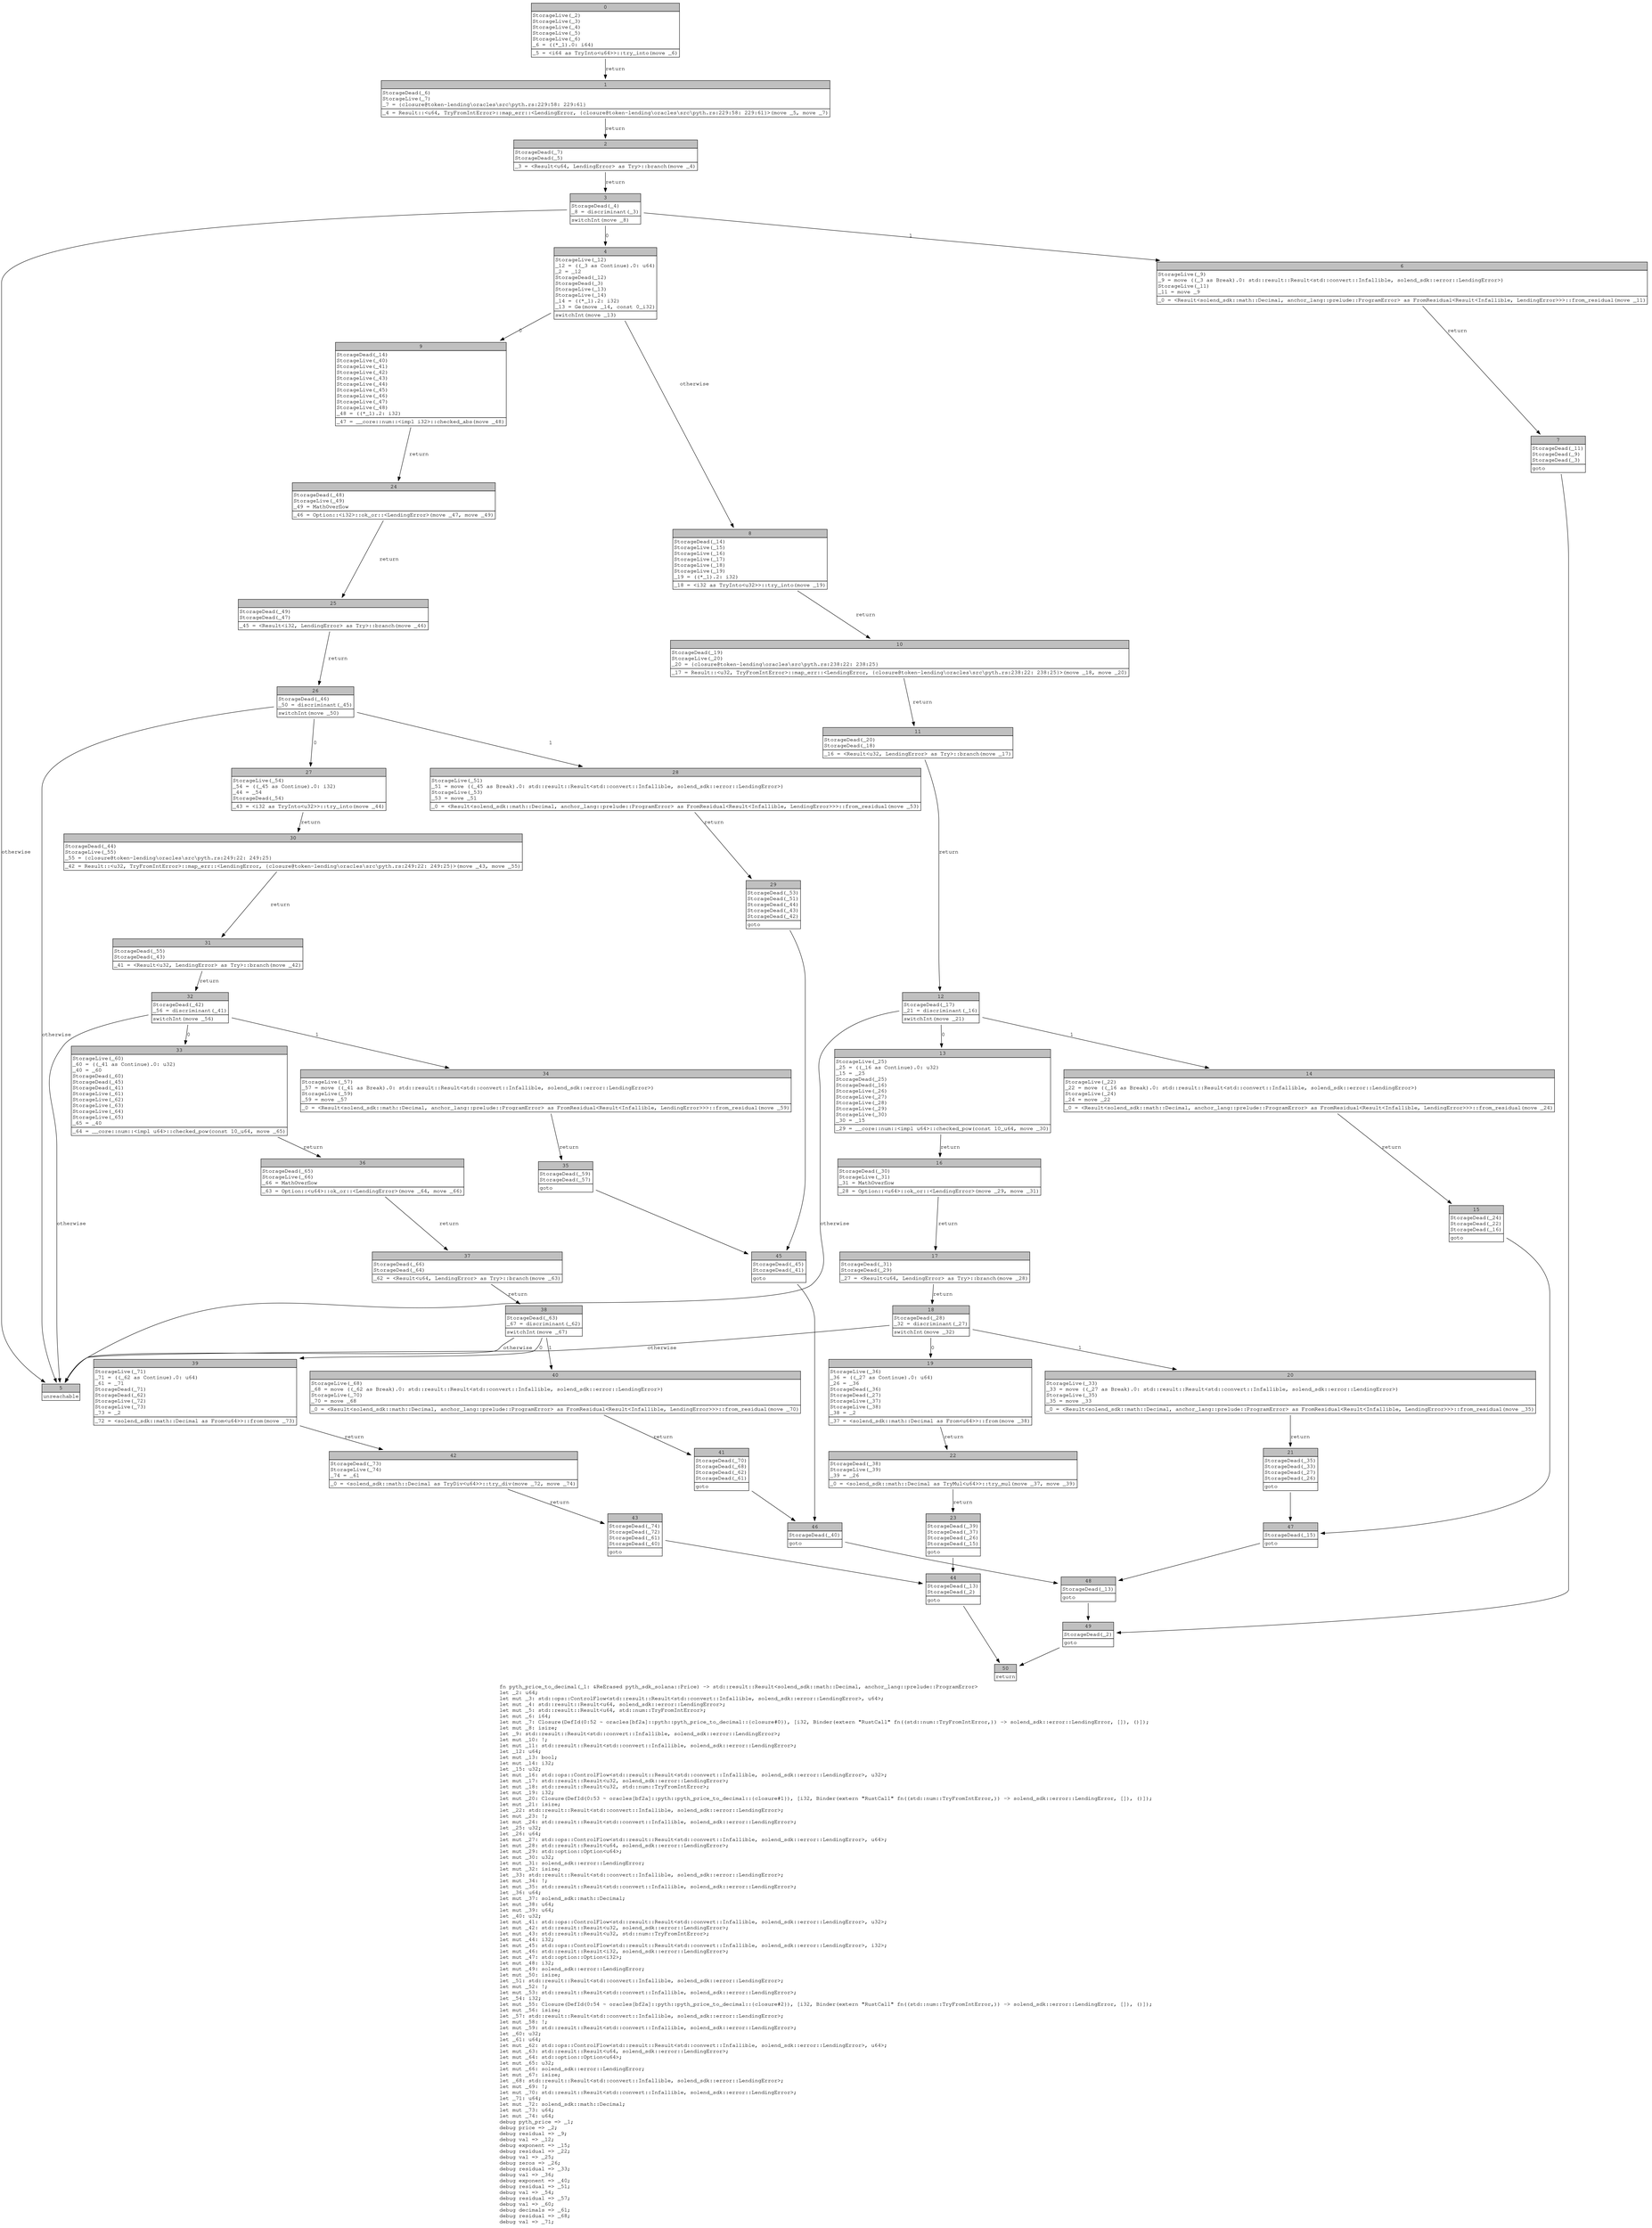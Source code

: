 digraph Mir_0_51 {
    graph [fontname="Courier, monospace"];
    node [fontname="Courier, monospace"];
    edge [fontname="Courier, monospace"];
    label=<fn pyth_price_to_decimal(_1: &amp;ReErased pyth_sdk_solana::Price) -&gt; std::result::Result&lt;solend_sdk::math::Decimal, anchor_lang::prelude::ProgramError&gt;<br align="left"/>let _2: u64;<br align="left"/>let mut _3: std::ops::ControlFlow&lt;std::result::Result&lt;std::convert::Infallible, solend_sdk::error::LendingError&gt;, u64&gt;;<br align="left"/>let mut _4: std::result::Result&lt;u64, solend_sdk::error::LendingError&gt;;<br align="left"/>let mut _5: std::result::Result&lt;u64, std::num::TryFromIntError&gt;;<br align="left"/>let mut _6: i64;<br align="left"/>let mut _7: Closure(DefId(0:52 ~ oracles[bf2a]::pyth::pyth_price_to_decimal::{closure#0}), [i32, Binder(extern &quot;RustCall&quot; fn((std::num::TryFromIntError,)) -&gt; solend_sdk::error::LendingError, []), ()]);<br align="left"/>let mut _8: isize;<br align="left"/>let _9: std::result::Result&lt;std::convert::Infallible, solend_sdk::error::LendingError&gt;;<br align="left"/>let mut _10: !;<br align="left"/>let mut _11: std::result::Result&lt;std::convert::Infallible, solend_sdk::error::LendingError&gt;;<br align="left"/>let _12: u64;<br align="left"/>let mut _13: bool;<br align="left"/>let mut _14: i32;<br align="left"/>let _15: u32;<br align="left"/>let mut _16: std::ops::ControlFlow&lt;std::result::Result&lt;std::convert::Infallible, solend_sdk::error::LendingError&gt;, u32&gt;;<br align="left"/>let mut _17: std::result::Result&lt;u32, solend_sdk::error::LendingError&gt;;<br align="left"/>let mut _18: std::result::Result&lt;u32, std::num::TryFromIntError&gt;;<br align="left"/>let mut _19: i32;<br align="left"/>let mut _20: Closure(DefId(0:53 ~ oracles[bf2a]::pyth::pyth_price_to_decimal::{closure#1}), [i32, Binder(extern &quot;RustCall&quot; fn((std::num::TryFromIntError,)) -&gt; solend_sdk::error::LendingError, []), ()]);<br align="left"/>let mut _21: isize;<br align="left"/>let _22: std::result::Result&lt;std::convert::Infallible, solend_sdk::error::LendingError&gt;;<br align="left"/>let mut _23: !;<br align="left"/>let mut _24: std::result::Result&lt;std::convert::Infallible, solend_sdk::error::LendingError&gt;;<br align="left"/>let _25: u32;<br align="left"/>let _26: u64;<br align="left"/>let mut _27: std::ops::ControlFlow&lt;std::result::Result&lt;std::convert::Infallible, solend_sdk::error::LendingError&gt;, u64&gt;;<br align="left"/>let mut _28: std::result::Result&lt;u64, solend_sdk::error::LendingError&gt;;<br align="left"/>let mut _29: std::option::Option&lt;u64&gt;;<br align="left"/>let mut _30: u32;<br align="left"/>let mut _31: solend_sdk::error::LendingError;<br align="left"/>let mut _32: isize;<br align="left"/>let _33: std::result::Result&lt;std::convert::Infallible, solend_sdk::error::LendingError&gt;;<br align="left"/>let mut _34: !;<br align="left"/>let mut _35: std::result::Result&lt;std::convert::Infallible, solend_sdk::error::LendingError&gt;;<br align="left"/>let _36: u64;<br align="left"/>let mut _37: solend_sdk::math::Decimal;<br align="left"/>let mut _38: u64;<br align="left"/>let mut _39: u64;<br align="left"/>let _40: u32;<br align="left"/>let mut _41: std::ops::ControlFlow&lt;std::result::Result&lt;std::convert::Infallible, solend_sdk::error::LendingError&gt;, u32&gt;;<br align="left"/>let mut _42: std::result::Result&lt;u32, solend_sdk::error::LendingError&gt;;<br align="left"/>let mut _43: std::result::Result&lt;u32, std::num::TryFromIntError&gt;;<br align="left"/>let mut _44: i32;<br align="left"/>let mut _45: std::ops::ControlFlow&lt;std::result::Result&lt;std::convert::Infallible, solend_sdk::error::LendingError&gt;, i32&gt;;<br align="left"/>let mut _46: std::result::Result&lt;i32, solend_sdk::error::LendingError&gt;;<br align="left"/>let mut _47: std::option::Option&lt;i32&gt;;<br align="left"/>let mut _48: i32;<br align="left"/>let mut _49: solend_sdk::error::LendingError;<br align="left"/>let mut _50: isize;<br align="left"/>let _51: std::result::Result&lt;std::convert::Infallible, solend_sdk::error::LendingError&gt;;<br align="left"/>let mut _52: !;<br align="left"/>let mut _53: std::result::Result&lt;std::convert::Infallible, solend_sdk::error::LendingError&gt;;<br align="left"/>let _54: i32;<br align="left"/>let mut _55: Closure(DefId(0:54 ~ oracles[bf2a]::pyth::pyth_price_to_decimal::{closure#2}), [i32, Binder(extern &quot;RustCall&quot; fn((std::num::TryFromIntError,)) -&gt; solend_sdk::error::LendingError, []), ()]);<br align="left"/>let mut _56: isize;<br align="left"/>let _57: std::result::Result&lt;std::convert::Infallible, solend_sdk::error::LendingError&gt;;<br align="left"/>let mut _58: !;<br align="left"/>let mut _59: std::result::Result&lt;std::convert::Infallible, solend_sdk::error::LendingError&gt;;<br align="left"/>let _60: u32;<br align="left"/>let _61: u64;<br align="left"/>let mut _62: std::ops::ControlFlow&lt;std::result::Result&lt;std::convert::Infallible, solend_sdk::error::LendingError&gt;, u64&gt;;<br align="left"/>let mut _63: std::result::Result&lt;u64, solend_sdk::error::LendingError&gt;;<br align="left"/>let mut _64: std::option::Option&lt;u64&gt;;<br align="left"/>let mut _65: u32;<br align="left"/>let mut _66: solend_sdk::error::LendingError;<br align="left"/>let mut _67: isize;<br align="left"/>let _68: std::result::Result&lt;std::convert::Infallible, solend_sdk::error::LendingError&gt;;<br align="left"/>let mut _69: !;<br align="left"/>let mut _70: std::result::Result&lt;std::convert::Infallible, solend_sdk::error::LendingError&gt;;<br align="left"/>let _71: u64;<br align="left"/>let mut _72: solend_sdk::math::Decimal;<br align="left"/>let mut _73: u64;<br align="left"/>let mut _74: u64;<br align="left"/>debug pyth_price =&gt; _1;<br align="left"/>debug price =&gt; _2;<br align="left"/>debug residual =&gt; _9;<br align="left"/>debug val =&gt; _12;<br align="left"/>debug exponent =&gt; _15;<br align="left"/>debug residual =&gt; _22;<br align="left"/>debug val =&gt; _25;<br align="left"/>debug zeros =&gt; _26;<br align="left"/>debug residual =&gt; _33;<br align="left"/>debug val =&gt; _36;<br align="left"/>debug exponent =&gt; _40;<br align="left"/>debug residual =&gt; _51;<br align="left"/>debug val =&gt; _54;<br align="left"/>debug residual =&gt; _57;<br align="left"/>debug val =&gt; _60;<br align="left"/>debug decimals =&gt; _61;<br align="left"/>debug residual =&gt; _68;<br align="left"/>debug val =&gt; _71;<br align="left"/>>;
    bb0__0_51 [shape="none", label=<<table border="0" cellborder="1" cellspacing="0"><tr><td bgcolor="gray" align="center" colspan="1">0</td></tr><tr><td align="left" balign="left">StorageLive(_2)<br/>StorageLive(_3)<br/>StorageLive(_4)<br/>StorageLive(_5)<br/>StorageLive(_6)<br/>_6 = ((*_1).0: i64)<br/></td></tr><tr><td align="left">_5 = &lt;i64 as TryInto&lt;u64&gt;&gt;::try_into(move _6)</td></tr></table>>];
    bb1__0_51 [shape="none", label=<<table border="0" cellborder="1" cellspacing="0"><tr><td bgcolor="gray" align="center" colspan="1">1</td></tr><tr><td align="left" balign="left">StorageDead(_6)<br/>StorageLive(_7)<br/>_7 = {closure@token-lending\oracles\src\pyth.rs:229:58: 229:61}<br/></td></tr><tr><td align="left">_4 = Result::&lt;u64, TryFromIntError&gt;::map_err::&lt;LendingError, {closure@token-lending\oracles\src\pyth.rs:229:58: 229:61}&gt;(move _5, move _7)</td></tr></table>>];
    bb2__0_51 [shape="none", label=<<table border="0" cellborder="1" cellspacing="0"><tr><td bgcolor="gray" align="center" colspan="1">2</td></tr><tr><td align="left" balign="left">StorageDead(_7)<br/>StorageDead(_5)<br/></td></tr><tr><td align="left">_3 = &lt;Result&lt;u64, LendingError&gt; as Try&gt;::branch(move _4)</td></tr></table>>];
    bb3__0_51 [shape="none", label=<<table border="0" cellborder="1" cellspacing="0"><tr><td bgcolor="gray" align="center" colspan="1">3</td></tr><tr><td align="left" balign="left">StorageDead(_4)<br/>_8 = discriminant(_3)<br/></td></tr><tr><td align="left">switchInt(move _8)</td></tr></table>>];
    bb4__0_51 [shape="none", label=<<table border="0" cellborder="1" cellspacing="0"><tr><td bgcolor="gray" align="center" colspan="1">4</td></tr><tr><td align="left" balign="left">StorageLive(_12)<br/>_12 = ((_3 as Continue).0: u64)<br/>_2 = _12<br/>StorageDead(_12)<br/>StorageDead(_3)<br/>StorageLive(_13)<br/>StorageLive(_14)<br/>_14 = ((*_1).2: i32)<br/>_13 = Ge(move _14, const 0_i32)<br/></td></tr><tr><td align="left">switchInt(move _13)</td></tr></table>>];
    bb5__0_51 [shape="none", label=<<table border="0" cellborder="1" cellspacing="0"><tr><td bgcolor="gray" align="center" colspan="1">5</td></tr><tr><td align="left">unreachable</td></tr></table>>];
    bb6__0_51 [shape="none", label=<<table border="0" cellborder="1" cellspacing="0"><tr><td bgcolor="gray" align="center" colspan="1">6</td></tr><tr><td align="left" balign="left">StorageLive(_9)<br/>_9 = move ((_3 as Break).0: std::result::Result&lt;std::convert::Infallible, solend_sdk::error::LendingError&gt;)<br/>StorageLive(_11)<br/>_11 = move _9<br/></td></tr><tr><td align="left">_0 = &lt;Result&lt;solend_sdk::math::Decimal, anchor_lang::prelude::ProgramError&gt; as FromResidual&lt;Result&lt;Infallible, LendingError&gt;&gt;&gt;::from_residual(move _11)</td></tr></table>>];
    bb7__0_51 [shape="none", label=<<table border="0" cellborder="1" cellspacing="0"><tr><td bgcolor="gray" align="center" colspan="1">7</td></tr><tr><td align="left" balign="left">StorageDead(_11)<br/>StorageDead(_9)<br/>StorageDead(_3)<br/></td></tr><tr><td align="left">goto</td></tr></table>>];
    bb8__0_51 [shape="none", label=<<table border="0" cellborder="1" cellspacing="0"><tr><td bgcolor="gray" align="center" colspan="1">8</td></tr><tr><td align="left" balign="left">StorageDead(_14)<br/>StorageLive(_15)<br/>StorageLive(_16)<br/>StorageLive(_17)<br/>StorageLive(_18)<br/>StorageLive(_19)<br/>_19 = ((*_1).2: i32)<br/></td></tr><tr><td align="left">_18 = &lt;i32 as TryInto&lt;u32&gt;&gt;::try_into(move _19)</td></tr></table>>];
    bb9__0_51 [shape="none", label=<<table border="0" cellborder="1" cellspacing="0"><tr><td bgcolor="gray" align="center" colspan="1">9</td></tr><tr><td align="left" balign="left">StorageDead(_14)<br/>StorageLive(_40)<br/>StorageLive(_41)<br/>StorageLive(_42)<br/>StorageLive(_43)<br/>StorageLive(_44)<br/>StorageLive(_45)<br/>StorageLive(_46)<br/>StorageLive(_47)<br/>StorageLive(_48)<br/>_48 = ((*_1).2: i32)<br/></td></tr><tr><td align="left">_47 = __core::num::&lt;impl i32&gt;::checked_abs(move _48)</td></tr></table>>];
    bb10__0_51 [shape="none", label=<<table border="0" cellborder="1" cellspacing="0"><tr><td bgcolor="gray" align="center" colspan="1">10</td></tr><tr><td align="left" balign="left">StorageDead(_19)<br/>StorageLive(_20)<br/>_20 = {closure@token-lending\oracles\src\pyth.rs:238:22: 238:25}<br/></td></tr><tr><td align="left">_17 = Result::&lt;u32, TryFromIntError&gt;::map_err::&lt;LendingError, {closure@token-lending\oracles\src\pyth.rs:238:22: 238:25}&gt;(move _18, move _20)</td></tr></table>>];
    bb11__0_51 [shape="none", label=<<table border="0" cellborder="1" cellspacing="0"><tr><td bgcolor="gray" align="center" colspan="1">11</td></tr><tr><td align="left" balign="left">StorageDead(_20)<br/>StorageDead(_18)<br/></td></tr><tr><td align="left">_16 = &lt;Result&lt;u32, LendingError&gt; as Try&gt;::branch(move _17)</td></tr></table>>];
    bb12__0_51 [shape="none", label=<<table border="0" cellborder="1" cellspacing="0"><tr><td bgcolor="gray" align="center" colspan="1">12</td></tr><tr><td align="left" balign="left">StorageDead(_17)<br/>_21 = discriminant(_16)<br/></td></tr><tr><td align="left">switchInt(move _21)</td></tr></table>>];
    bb13__0_51 [shape="none", label=<<table border="0" cellborder="1" cellspacing="0"><tr><td bgcolor="gray" align="center" colspan="1">13</td></tr><tr><td align="left" balign="left">StorageLive(_25)<br/>_25 = ((_16 as Continue).0: u32)<br/>_15 = _25<br/>StorageDead(_25)<br/>StorageDead(_16)<br/>StorageLive(_26)<br/>StorageLive(_27)<br/>StorageLive(_28)<br/>StorageLive(_29)<br/>StorageLive(_30)<br/>_30 = _15<br/></td></tr><tr><td align="left">_29 = __core::num::&lt;impl u64&gt;::checked_pow(const 10_u64, move _30)</td></tr></table>>];
    bb14__0_51 [shape="none", label=<<table border="0" cellborder="1" cellspacing="0"><tr><td bgcolor="gray" align="center" colspan="1">14</td></tr><tr><td align="left" balign="left">StorageLive(_22)<br/>_22 = move ((_16 as Break).0: std::result::Result&lt;std::convert::Infallible, solend_sdk::error::LendingError&gt;)<br/>StorageLive(_24)<br/>_24 = move _22<br/></td></tr><tr><td align="left">_0 = &lt;Result&lt;solend_sdk::math::Decimal, anchor_lang::prelude::ProgramError&gt; as FromResidual&lt;Result&lt;Infallible, LendingError&gt;&gt;&gt;::from_residual(move _24)</td></tr></table>>];
    bb15__0_51 [shape="none", label=<<table border="0" cellborder="1" cellspacing="0"><tr><td bgcolor="gray" align="center" colspan="1">15</td></tr><tr><td align="left" balign="left">StorageDead(_24)<br/>StorageDead(_22)<br/>StorageDead(_16)<br/></td></tr><tr><td align="left">goto</td></tr></table>>];
    bb16__0_51 [shape="none", label=<<table border="0" cellborder="1" cellspacing="0"><tr><td bgcolor="gray" align="center" colspan="1">16</td></tr><tr><td align="left" balign="left">StorageDead(_30)<br/>StorageLive(_31)<br/>_31 = MathOverflow<br/></td></tr><tr><td align="left">_28 = Option::&lt;u64&gt;::ok_or::&lt;LendingError&gt;(move _29, move _31)</td></tr></table>>];
    bb17__0_51 [shape="none", label=<<table border="0" cellborder="1" cellspacing="0"><tr><td bgcolor="gray" align="center" colspan="1">17</td></tr><tr><td align="left" balign="left">StorageDead(_31)<br/>StorageDead(_29)<br/></td></tr><tr><td align="left">_27 = &lt;Result&lt;u64, LendingError&gt; as Try&gt;::branch(move _28)</td></tr></table>>];
    bb18__0_51 [shape="none", label=<<table border="0" cellborder="1" cellspacing="0"><tr><td bgcolor="gray" align="center" colspan="1">18</td></tr><tr><td align="left" balign="left">StorageDead(_28)<br/>_32 = discriminant(_27)<br/></td></tr><tr><td align="left">switchInt(move _32)</td></tr></table>>];
    bb19__0_51 [shape="none", label=<<table border="0" cellborder="1" cellspacing="0"><tr><td bgcolor="gray" align="center" colspan="1">19</td></tr><tr><td align="left" balign="left">StorageLive(_36)<br/>_36 = ((_27 as Continue).0: u64)<br/>_26 = _36<br/>StorageDead(_36)<br/>StorageDead(_27)<br/>StorageLive(_37)<br/>StorageLive(_38)<br/>_38 = _2<br/></td></tr><tr><td align="left">_37 = &lt;solend_sdk::math::Decimal as From&lt;u64&gt;&gt;::from(move _38)</td></tr></table>>];
    bb20__0_51 [shape="none", label=<<table border="0" cellborder="1" cellspacing="0"><tr><td bgcolor="gray" align="center" colspan="1">20</td></tr><tr><td align="left" balign="left">StorageLive(_33)<br/>_33 = move ((_27 as Break).0: std::result::Result&lt;std::convert::Infallible, solend_sdk::error::LendingError&gt;)<br/>StorageLive(_35)<br/>_35 = move _33<br/></td></tr><tr><td align="left">_0 = &lt;Result&lt;solend_sdk::math::Decimal, anchor_lang::prelude::ProgramError&gt; as FromResidual&lt;Result&lt;Infallible, LendingError&gt;&gt;&gt;::from_residual(move _35)</td></tr></table>>];
    bb21__0_51 [shape="none", label=<<table border="0" cellborder="1" cellspacing="0"><tr><td bgcolor="gray" align="center" colspan="1">21</td></tr><tr><td align="left" balign="left">StorageDead(_35)<br/>StorageDead(_33)<br/>StorageDead(_27)<br/>StorageDead(_26)<br/></td></tr><tr><td align="left">goto</td></tr></table>>];
    bb22__0_51 [shape="none", label=<<table border="0" cellborder="1" cellspacing="0"><tr><td bgcolor="gray" align="center" colspan="1">22</td></tr><tr><td align="left" balign="left">StorageDead(_38)<br/>StorageLive(_39)<br/>_39 = _26<br/></td></tr><tr><td align="left">_0 = &lt;solend_sdk::math::Decimal as TryMul&lt;u64&gt;&gt;::try_mul(move _37, move _39)</td></tr></table>>];
    bb23__0_51 [shape="none", label=<<table border="0" cellborder="1" cellspacing="0"><tr><td bgcolor="gray" align="center" colspan="1">23</td></tr><tr><td align="left" balign="left">StorageDead(_39)<br/>StorageDead(_37)<br/>StorageDead(_26)<br/>StorageDead(_15)<br/></td></tr><tr><td align="left">goto</td></tr></table>>];
    bb24__0_51 [shape="none", label=<<table border="0" cellborder="1" cellspacing="0"><tr><td bgcolor="gray" align="center" colspan="1">24</td></tr><tr><td align="left" balign="left">StorageDead(_48)<br/>StorageLive(_49)<br/>_49 = MathOverflow<br/></td></tr><tr><td align="left">_46 = Option::&lt;i32&gt;::ok_or::&lt;LendingError&gt;(move _47, move _49)</td></tr></table>>];
    bb25__0_51 [shape="none", label=<<table border="0" cellborder="1" cellspacing="0"><tr><td bgcolor="gray" align="center" colspan="1">25</td></tr><tr><td align="left" balign="left">StorageDead(_49)<br/>StorageDead(_47)<br/></td></tr><tr><td align="left">_45 = &lt;Result&lt;i32, LendingError&gt; as Try&gt;::branch(move _46)</td></tr></table>>];
    bb26__0_51 [shape="none", label=<<table border="0" cellborder="1" cellspacing="0"><tr><td bgcolor="gray" align="center" colspan="1">26</td></tr><tr><td align="left" balign="left">StorageDead(_46)<br/>_50 = discriminant(_45)<br/></td></tr><tr><td align="left">switchInt(move _50)</td></tr></table>>];
    bb27__0_51 [shape="none", label=<<table border="0" cellborder="1" cellspacing="0"><tr><td bgcolor="gray" align="center" colspan="1">27</td></tr><tr><td align="left" balign="left">StorageLive(_54)<br/>_54 = ((_45 as Continue).0: i32)<br/>_44 = _54<br/>StorageDead(_54)<br/></td></tr><tr><td align="left">_43 = &lt;i32 as TryInto&lt;u32&gt;&gt;::try_into(move _44)</td></tr></table>>];
    bb28__0_51 [shape="none", label=<<table border="0" cellborder="1" cellspacing="0"><tr><td bgcolor="gray" align="center" colspan="1">28</td></tr><tr><td align="left" balign="left">StorageLive(_51)<br/>_51 = move ((_45 as Break).0: std::result::Result&lt;std::convert::Infallible, solend_sdk::error::LendingError&gt;)<br/>StorageLive(_53)<br/>_53 = move _51<br/></td></tr><tr><td align="left">_0 = &lt;Result&lt;solend_sdk::math::Decimal, anchor_lang::prelude::ProgramError&gt; as FromResidual&lt;Result&lt;Infallible, LendingError&gt;&gt;&gt;::from_residual(move _53)</td></tr></table>>];
    bb29__0_51 [shape="none", label=<<table border="0" cellborder="1" cellspacing="0"><tr><td bgcolor="gray" align="center" colspan="1">29</td></tr><tr><td align="left" balign="left">StorageDead(_53)<br/>StorageDead(_51)<br/>StorageDead(_44)<br/>StorageDead(_43)<br/>StorageDead(_42)<br/></td></tr><tr><td align="left">goto</td></tr></table>>];
    bb30__0_51 [shape="none", label=<<table border="0" cellborder="1" cellspacing="0"><tr><td bgcolor="gray" align="center" colspan="1">30</td></tr><tr><td align="left" balign="left">StorageDead(_44)<br/>StorageLive(_55)<br/>_55 = {closure@token-lending\oracles\src\pyth.rs:249:22: 249:25}<br/></td></tr><tr><td align="left">_42 = Result::&lt;u32, TryFromIntError&gt;::map_err::&lt;LendingError, {closure@token-lending\oracles\src\pyth.rs:249:22: 249:25}&gt;(move _43, move _55)</td></tr></table>>];
    bb31__0_51 [shape="none", label=<<table border="0" cellborder="1" cellspacing="0"><tr><td bgcolor="gray" align="center" colspan="1">31</td></tr><tr><td align="left" balign="left">StorageDead(_55)<br/>StorageDead(_43)<br/></td></tr><tr><td align="left">_41 = &lt;Result&lt;u32, LendingError&gt; as Try&gt;::branch(move _42)</td></tr></table>>];
    bb32__0_51 [shape="none", label=<<table border="0" cellborder="1" cellspacing="0"><tr><td bgcolor="gray" align="center" colspan="1">32</td></tr><tr><td align="left" balign="left">StorageDead(_42)<br/>_56 = discriminant(_41)<br/></td></tr><tr><td align="left">switchInt(move _56)</td></tr></table>>];
    bb33__0_51 [shape="none", label=<<table border="0" cellborder="1" cellspacing="0"><tr><td bgcolor="gray" align="center" colspan="1">33</td></tr><tr><td align="left" balign="left">StorageLive(_60)<br/>_60 = ((_41 as Continue).0: u32)<br/>_40 = _60<br/>StorageDead(_60)<br/>StorageDead(_45)<br/>StorageDead(_41)<br/>StorageLive(_61)<br/>StorageLive(_62)<br/>StorageLive(_63)<br/>StorageLive(_64)<br/>StorageLive(_65)<br/>_65 = _40<br/></td></tr><tr><td align="left">_64 = __core::num::&lt;impl u64&gt;::checked_pow(const 10_u64, move _65)</td></tr></table>>];
    bb34__0_51 [shape="none", label=<<table border="0" cellborder="1" cellspacing="0"><tr><td bgcolor="gray" align="center" colspan="1">34</td></tr><tr><td align="left" balign="left">StorageLive(_57)<br/>_57 = move ((_41 as Break).0: std::result::Result&lt;std::convert::Infallible, solend_sdk::error::LendingError&gt;)<br/>StorageLive(_59)<br/>_59 = move _57<br/></td></tr><tr><td align="left">_0 = &lt;Result&lt;solend_sdk::math::Decimal, anchor_lang::prelude::ProgramError&gt; as FromResidual&lt;Result&lt;Infallible, LendingError&gt;&gt;&gt;::from_residual(move _59)</td></tr></table>>];
    bb35__0_51 [shape="none", label=<<table border="0" cellborder="1" cellspacing="0"><tr><td bgcolor="gray" align="center" colspan="1">35</td></tr><tr><td align="left" balign="left">StorageDead(_59)<br/>StorageDead(_57)<br/></td></tr><tr><td align="left">goto</td></tr></table>>];
    bb36__0_51 [shape="none", label=<<table border="0" cellborder="1" cellspacing="0"><tr><td bgcolor="gray" align="center" colspan="1">36</td></tr><tr><td align="left" balign="left">StorageDead(_65)<br/>StorageLive(_66)<br/>_66 = MathOverflow<br/></td></tr><tr><td align="left">_63 = Option::&lt;u64&gt;::ok_or::&lt;LendingError&gt;(move _64, move _66)</td></tr></table>>];
    bb37__0_51 [shape="none", label=<<table border="0" cellborder="1" cellspacing="0"><tr><td bgcolor="gray" align="center" colspan="1">37</td></tr><tr><td align="left" balign="left">StorageDead(_66)<br/>StorageDead(_64)<br/></td></tr><tr><td align="left">_62 = &lt;Result&lt;u64, LendingError&gt; as Try&gt;::branch(move _63)</td></tr></table>>];
    bb38__0_51 [shape="none", label=<<table border="0" cellborder="1" cellspacing="0"><tr><td bgcolor="gray" align="center" colspan="1">38</td></tr><tr><td align="left" balign="left">StorageDead(_63)<br/>_67 = discriminant(_62)<br/></td></tr><tr><td align="left">switchInt(move _67)</td></tr></table>>];
    bb39__0_51 [shape="none", label=<<table border="0" cellborder="1" cellspacing="0"><tr><td bgcolor="gray" align="center" colspan="1">39</td></tr><tr><td align="left" balign="left">StorageLive(_71)<br/>_71 = ((_62 as Continue).0: u64)<br/>_61 = _71<br/>StorageDead(_71)<br/>StorageDead(_62)<br/>StorageLive(_72)<br/>StorageLive(_73)<br/>_73 = _2<br/></td></tr><tr><td align="left">_72 = &lt;solend_sdk::math::Decimal as From&lt;u64&gt;&gt;::from(move _73)</td></tr></table>>];
    bb40__0_51 [shape="none", label=<<table border="0" cellborder="1" cellspacing="0"><tr><td bgcolor="gray" align="center" colspan="1">40</td></tr><tr><td align="left" balign="left">StorageLive(_68)<br/>_68 = move ((_62 as Break).0: std::result::Result&lt;std::convert::Infallible, solend_sdk::error::LendingError&gt;)<br/>StorageLive(_70)<br/>_70 = move _68<br/></td></tr><tr><td align="left">_0 = &lt;Result&lt;solend_sdk::math::Decimal, anchor_lang::prelude::ProgramError&gt; as FromResidual&lt;Result&lt;Infallible, LendingError&gt;&gt;&gt;::from_residual(move _70)</td></tr></table>>];
    bb41__0_51 [shape="none", label=<<table border="0" cellborder="1" cellspacing="0"><tr><td bgcolor="gray" align="center" colspan="1">41</td></tr><tr><td align="left" balign="left">StorageDead(_70)<br/>StorageDead(_68)<br/>StorageDead(_62)<br/>StorageDead(_61)<br/></td></tr><tr><td align="left">goto</td></tr></table>>];
    bb42__0_51 [shape="none", label=<<table border="0" cellborder="1" cellspacing="0"><tr><td bgcolor="gray" align="center" colspan="1">42</td></tr><tr><td align="left" balign="left">StorageDead(_73)<br/>StorageLive(_74)<br/>_74 = _61<br/></td></tr><tr><td align="left">_0 = &lt;solend_sdk::math::Decimal as TryDiv&lt;u64&gt;&gt;::try_div(move _72, move _74)</td></tr></table>>];
    bb43__0_51 [shape="none", label=<<table border="0" cellborder="1" cellspacing="0"><tr><td bgcolor="gray" align="center" colspan="1">43</td></tr><tr><td align="left" balign="left">StorageDead(_74)<br/>StorageDead(_72)<br/>StorageDead(_61)<br/>StorageDead(_40)<br/></td></tr><tr><td align="left">goto</td></tr></table>>];
    bb44__0_51 [shape="none", label=<<table border="0" cellborder="1" cellspacing="0"><tr><td bgcolor="gray" align="center" colspan="1">44</td></tr><tr><td align="left" balign="left">StorageDead(_13)<br/>StorageDead(_2)<br/></td></tr><tr><td align="left">goto</td></tr></table>>];
    bb45__0_51 [shape="none", label=<<table border="0" cellborder="1" cellspacing="0"><tr><td bgcolor="gray" align="center" colspan="1">45</td></tr><tr><td align="left" balign="left">StorageDead(_45)<br/>StorageDead(_41)<br/></td></tr><tr><td align="left">goto</td></tr></table>>];
    bb46__0_51 [shape="none", label=<<table border="0" cellborder="1" cellspacing="0"><tr><td bgcolor="gray" align="center" colspan="1">46</td></tr><tr><td align="left" balign="left">StorageDead(_40)<br/></td></tr><tr><td align="left">goto</td></tr></table>>];
    bb47__0_51 [shape="none", label=<<table border="0" cellborder="1" cellspacing="0"><tr><td bgcolor="gray" align="center" colspan="1">47</td></tr><tr><td align="left" balign="left">StorageDead(_15)<br/></td></tr><tr><td align="left">goto</td></tr></table>>];
    bb48__0_51 [shape="none", label=<<table border="0" cellborder="1" cellspacing="0"><tr><td bgcolor="gray" align="center" colspan="1">48</td></tr><tr><td align="left" balign="left">StorageDead(_13)<br/></td></tr><tr><td align="left">goto</td></tr></table>>];
    bb49__0_51 [shape="none", label=<<table border="0" cellborder="1" cellspacing="0"><tr><td bgcolor="gray" align="center" colspan="1">49</td></tr><tr><td align="left" balign="left">StorageDead(_2)<br/></td></tr><tr><td align="left">goto</td></tr></table>>];
    bb50__0_51 [shape="none", label=<<table border="0" cellborder="1" cellspacing="0"><tr><td bgcolor="gray" align="center" colspan="1">50</td></tr><tr><td align="left">return</td></tr></table>>];
    bb0__0_51 -> bb1__0_51 [label="return"];
    bb1__0_51 -> bb2__0_51 [label="return"];
    bb2__0_51 -> bb3__0_51 [label="return"];
    bb3__0_51 -> bb4__0_51 [label="0"];
    bb3__0_51 -> bb6__0_51 [label="1"];
    bb3__0_51 -> bb5__0_51 [label="otherwise"];
    bb4__0_51 -> bb9__0_51 [label="0"];
    bb4__0_51 -> bb8__0_51 [label="otherwise"];
    bb6__0_51 -> bb7__0_51 [label="return"];
    bb7__0_51 -> bb49__0_51 [label=""];
    bb8__0_51 -> bb10__0_51 [label="return"];
    bb9__0_51 -> bb24__0_51 [label="return"];
    bb10__0_51 -> bb11__0_51 [label="return"];
    bb11__0_51 -> bb12__0_51 [label="return"];
    bb12__0_51 -> bb13__0_51 [label="0"];
    bb12__0_51 -> bb14__0_51 [label="1"];
    bb12__0_51 -> bb5__0_51 [label="otherwise"];
    bb13__0_51 -> bb16__0_51 [label="return"];
    bb14__0_51 -> bb15__0_51 [label="return"];
    bb15__0_51 -> bb47__0_51 [label=""];
    bb16__0_51 -> bb17__0_51 [label="return"];
    bb17__0_51 -> bb18__0_51 [label="return"];
    bb18__0_51 -> bb19__0_51 [label="0"];
    bb18__0_51 -> bb20__0_51 [label="1"];
    bb18__0_51 -> bb5__0_51 [label="otherwise"];
    bb19__0_51 -> bb22__0_51 [label="return"];
    bb20__0_51 -> bb21__0_51 [label="return"];
    bb21__0_51 -> bb47__0_51 [label=""];
    bb22__0_51 -> bb23__0_51 [label="return"];
    bb23__0_51 -> bb44__0_51 [label=""];
    bb24__0_51 -> bb25__0_51 [label="return"];
    bb25__0_51 -> bb26__0_51 [label="return"];
    bb26__0_51 -> bb27__0_51 [label="0"];
    bb26__0_51 -> bb28__0_51 [label="1"];
    bb26__0_51 -> bb5__0_51 [label="otherwise"];
    bb27__0_51 -> bb30__0_51 [label="return"];
    bb28__0_51 -> bb29__0_51 [label="return"];
    bb29__0_51 -> bb45__0_51 [label=""];
    bb30__0_51 -> bb31__0_51 [label="return"];
    bb31__0_51 -> bb32__0_51 [label="return"];
    bb32__0_51 -> bb33__0_51 [label="0"];
    bb32__0_51 -> bb34__0_51 [label="1"];
    bb32__0_51 -> bb5__0_51 [label="otherwise"];
    bb33__0_51 -> bb36__0_51 [label="return"];
    bb34__0_51 -> bb35__0_51 [label="return"];
    bb35__0_51 -> bb45__0_51 [label=""];
    bb36__0_51 -> bb37__0_51 [label="return"];
    bb37__0_51 -> bb38__0_51 [label="return"];
    bb38__0_51 -> bb39__0_51 [label="0"];
    bb38__0_51 -> bb40__0_51 [label="1"];
    bb38__0_51 -> bb5__0_51 [label="otherwise"];
    bb39__0_51 -> bb42__0_51 [label="return"];
    bb40__0_51 -> bb41__0_51 [label="return"];
    bb41__0_51 -> bb46__0_51 [label=""];
    bb42__0_51 -> bb43__0_51 [label="return"];
    bb43__0_51 -> bb44__0_51 [label=""];
    bb44__0_51 -> bb50__0_51 [label=""];
    bb45__0_51 -> bb46__0_51 [label=""];
    bb46__0_51 -> bb48__0_51 [label=""];
    bb47__0_51 -> bb48__0_51 [label=""];
    bb48__0_51 -> bb49__0_51 [label=""];
    bb49__0_51 -> bb50__0_51 [label=""];
}
